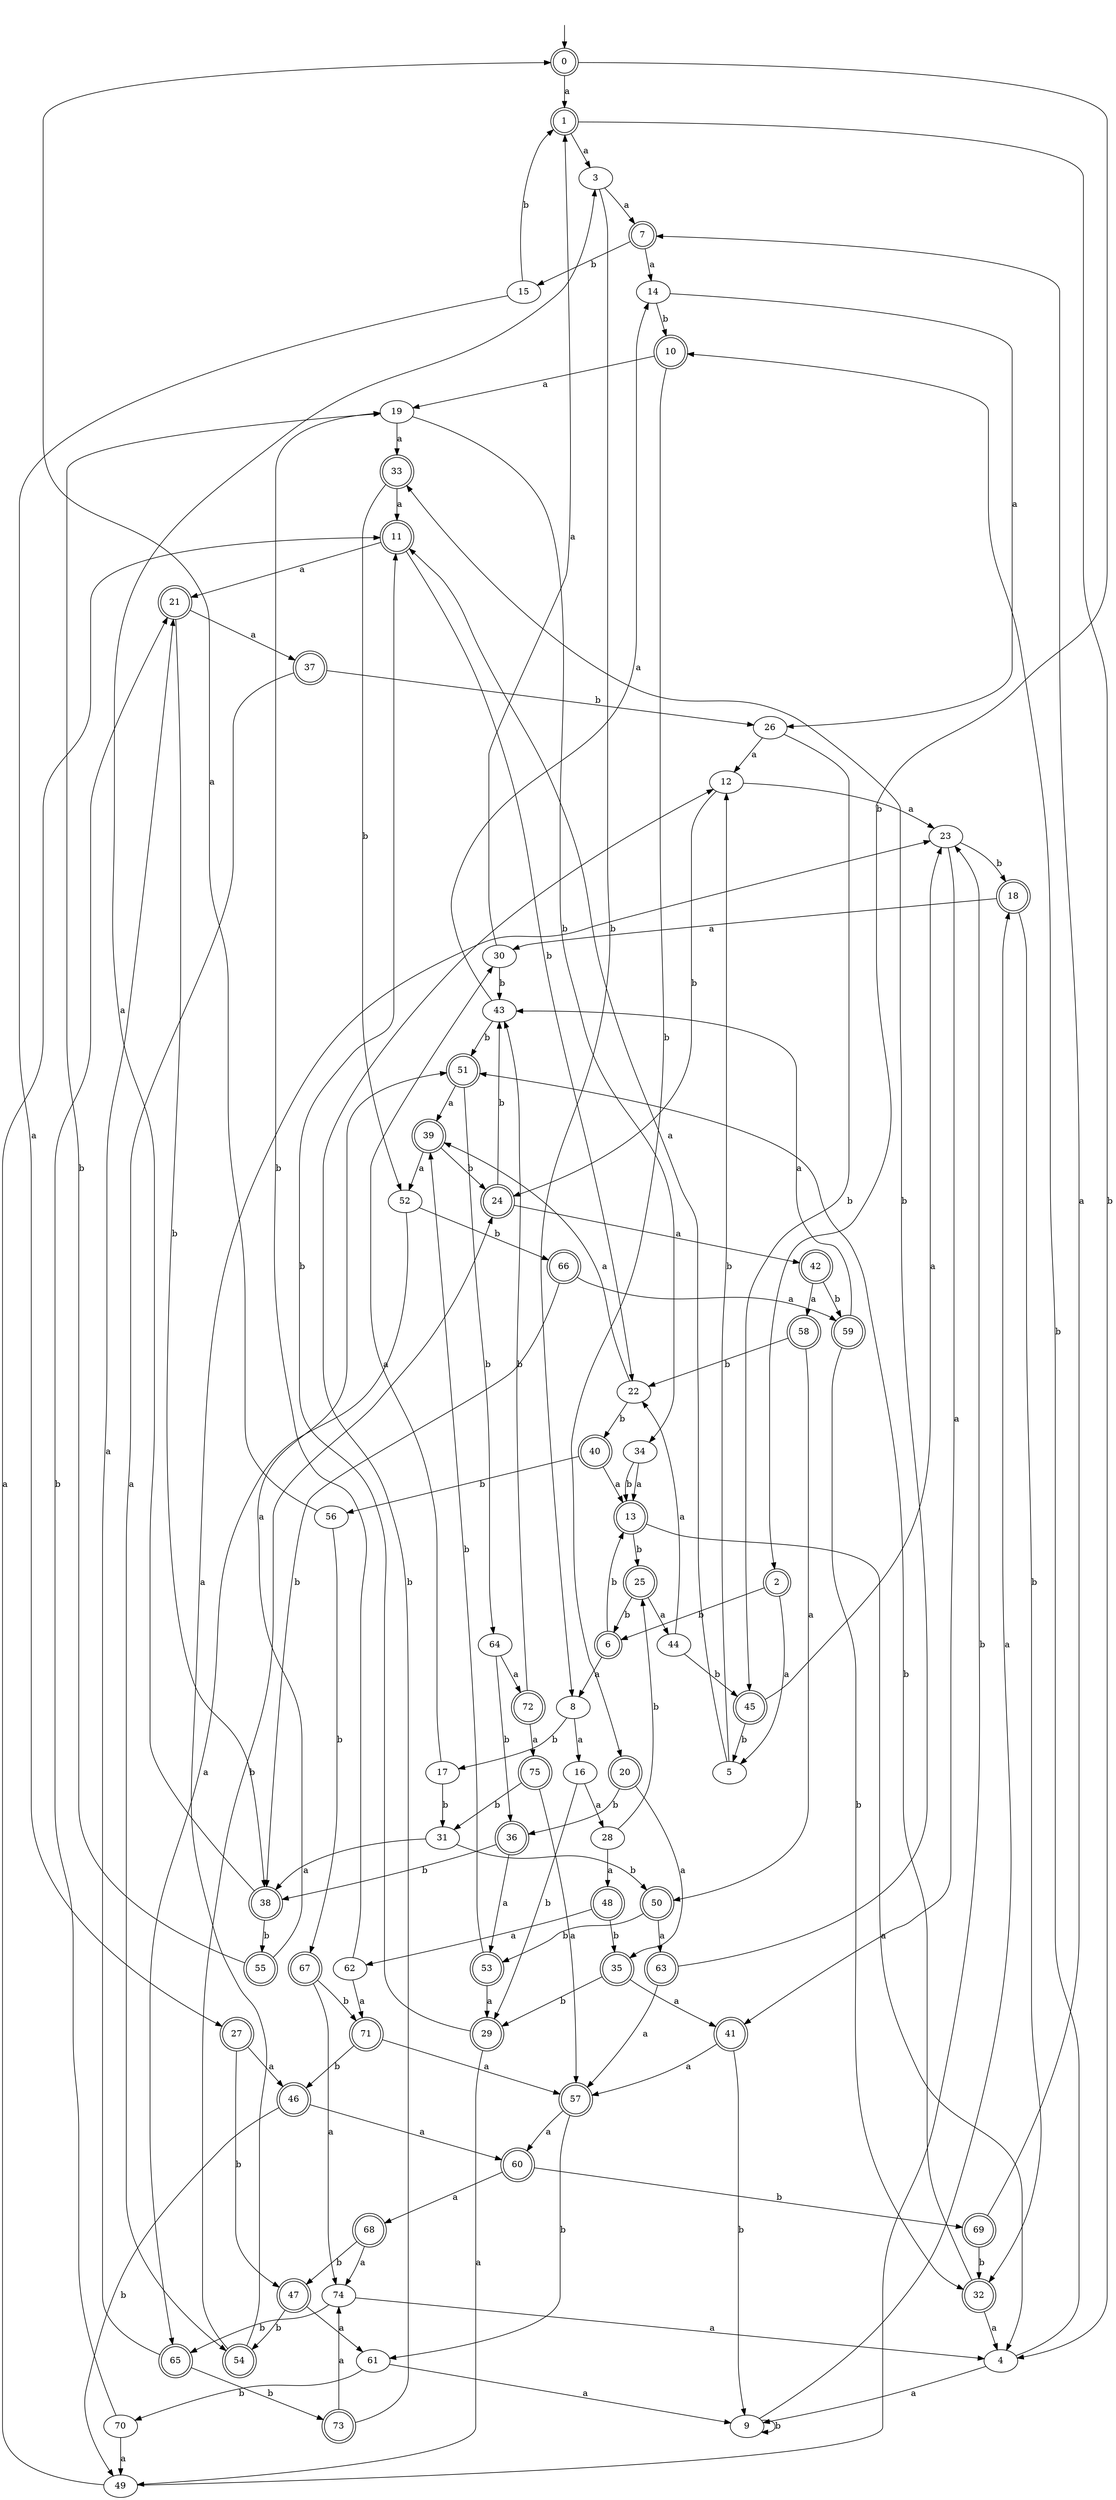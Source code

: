 digraph RandomDFA {
  __start0 [label="", shape=none];
  __start0 -> 0 [label=""];
  0 [shape=circle] [shape=doublecircle]
  0 -> 1 [label="a"]
  0 -> 2 [label="b"]
  1 [shape=doublecircle]
  1 -> 3 [label="a"]
  1 -> 4 [label="b"]
  2 [shape=doublecircle]
  2 -> 5 [label="a"]
  2 -> 6 [label="b"]
  3
  3 -> 7 [label="a"]
  3 -> 8 [label="b"]
  4
  4 -> 9 [label="a"]
  4 -> 10 [label="b"]
  5
  5 -> 11 [label="a"]
  5 -> 12 [label="b"]
  6 [shape=doublecircle]
  6 -> 8 [label="a"]
  6 -> 13 [label="b"]
  7 [shape=doublecircle]
  7 -> 14 [label="a"]
  7 -> 15 [label="b"]
  8
  8 -> 16 [label="a"]
  8 -> 17 [label="b"]
  9
  9 -> 18 [label="a"]
  9 -> 9 [label="b"]
  10 [shape=doublecircle]
  10 -> 19 [label="a"]
  10 -> 20 [label="b"]
  11 [shape=doublecircle]
  11 -> 21 [label="a"]
  11 -> 22 [label="b"]
  12
  12 -> 23 [label="a"]
  12 -> 24 [label="b"]
  13 [shape=doublecircle]
  13 -> 4 [label="a"]
  13 -> 25 [label="b"]
  14
  14 -> 26 [label="a"]
  14 -> 10 [label="b"]
  15
  15 -> 27 [label="a"]
  15 -> 1 [label="b"]
  16
  16 -> 28 [label="a"]
  16 -> 29 [label="b"]
  17
  17 -> 30 [label="a"]
  17 -> 31 [label="b"]
  18 [shape=doublecircle]
  18 -> 30 [label="a"]
  18 -> 32 [label="b"]
  19
  19 -> 33 [label="a"]
  19 -> 34 [label="b"]
  20 [shape=doublecircle]
  20 -> 35 [label="a"]
  20 -> 36 [label="b"]
  21 [shape=doublecircle]
  21 -> 37 [label="a"]
  21 -> 38 [label="b"]
  22
  22 -> 39 [label="a"]
  22 -> 40 [label="b"]
  23
  23 -> 41 [label="a"]
  23 -> 18 [label="b"]
  24 [shape=doublecircle]
  24 -> 42 [label="a"]
  24 -> 43 [label="b"]
  25 [shape=doublecircle]
  25 -> 44 [label="a"]
  25 -> 6 [label="b"]
  26
  26 -> 12 [label="a"]
  26 -> 45 [label="b"]
  27 [shape=doublecircle]
  27 -> 46 [label="a"]
  27 -> 47 [label="b"]
  28
  28 -> 48 [label="a"]
  28 -> 25 [label="b"]
  29 [shape=doublecircle]
  29 -> 49 [label="a"]
  29 -> 11 [label="b"]
  30
  30 -> 1 [label="a"]
  30 -> 43 [label="b"]
  31
  31 -> 38 [label="a"]
  31 -> 50 [label="b"]
  32 [shape=doublecircle]
  32 -> 4 [label="a"]
  32 -> 51 [label="b"]
  33 [shape=doublecircle]
  33 -> 11 [label="a"]
  33 -> 52 [label="b"]
  34
  34 -> 13 [label="a"]
  34 -> 13 [label="b"]
  35 [shape=doublecircle]
  35 -> 41 [label="a"]
  35 -> 29 [label="b"]
  36 [shape=doublecircle]
  36 -> 53 [label="a"]
  36 -> 38 [label="b"]
  37 [shape=doublecircle]
  37 -> 54 [label="a"]
  37 -> 26 [label="b"]
  38 [shape=doublecircle]
  38 -> 3 [label="a"]
  38 -> 55 [label="b"]
  39 [shape=doublecircle]
  39 -> 52 [label="a"]
  39 -> 24 [label="b"]
  40 [shape=doublecircle]
  40 -> 13 [label="a"]
  40 -> 56 [label="b"]
  41 [shape=doublecircle]
  41 -> 57 [label="a"]
  41 -> 9 [label="b"]
  42 [shape=doublecircle]
  42 -> 58 [label="a"]
  42 -> 59 [label="b"]
  43
  43 -> 14 [label="a"]
  43 -> 51 [label="b"]
  44
  44 -> 22 [label="a"]
  44 -> 45 [label="b"]
  45 [shape=doublecircle]
  45 -> 23 [label="a"]
  45 -> 5 [label="b"]
  46 [shape=doublecircle]
  46 -> 60 [label="a"]
  46 -> 49 [label="b"]
  47 [shape=doublecircle]
  47 -> 61 [label="a"]
  47 -> 54 [label="b"]
  48 [shape=doublecircle]
  48 -> 62 [label="a"]
  48 -> 35 [label="b"]
  49
  49 -> 11 [label="a"]
  49 -> 23 [label="b"]
  50 [shape=doublecircle]
  50 -> 63 [label="a"]
  50 -> 53 [label="b"]
  51 [shape=doublecircle]
  51 -> 39 [label="a"]
  51 -> 64 [label="b"]
  52
  52 -> 65 [label="a"]
  52 -> 66 [label="b"]
  53 [shape=doublecircle]
  53 -> 29 [label="a"]
  53 -> 39 [label="b"]
  54 [shape=doublecircle]
  54 -> 23 [label="a"]
  54 -> 24 [label="b"]
  55 [shape=doublecircle]
  55 -> 51 [label="a"]
  55 -> 19 [label="b"]
  56
  56 -> 0 [label="a"]
  56 -> 67 [label="b"]
  57 [shape=doublecircle]
  57 -> 60 [label="a"]
  57 -> 61 [label="b"]
  58 [shape=doublecircle]
  58 -> 50 [label="a"]
  58 -> 22 [label="b"]
  59 [shape=doublecircle]
  59 -> 43 [label="a"]
  59 -> 32 [label="b"]
  60 [shape=doublecircle]
  60 -> 68 [label="a"]
  60 -> 69 [label="b"]
  61
  61 -> 9 [label="a"]
  61 -> 70 [label="b"]
  62
  62 -> 71 [label="a"]
  62 -> 19 [label="b"]
  63 [shape=doublecircle]
  63 -> 57 [label="a"]
  63 -> 33 [label="b"]
  64
  64 -> 72 [label="a"]
  64 -> 36 [label="b"]
  65 [shape=doublecircle]
  65 -> 21 [label="a"]
  65 -> 73 [label="b"]
  66 [shape=doublecircle]
  66 -> 59 [label="a"]
  66 -> 38 [label="b"]
  67 [shape=doublecircle]
  67 -> 74 [label="a"]
  67 -> 71 [label="b"]
  68 [shape=doublecircle]
  68 -> 74 [label="a"]
  68 -> 47 [label="b"]
  69 [shape=doublecircle]
  69 -> 7 [label="a"]
  69 -> 32 [label="b"]
  70
  70 -> 49 [label="a"]
  70 -> 21 [label="b"]
  71 [shape=doublecircle]
  71 -> 57 [label="a"]
  71 -> 46 [label="b"]
  72 [shape=doublecircle]
  72 -> 75 [label="a"]
  72 -> 43 [label="b"]
  73 [shape=doublecircle]
  73 -> 74 [label="a"]
  73 -> 12 [label="b"]
  74
  74 -> 4 [label="a"]
  74 -> 65 [label="b"]
  75 [shape=doublecircle]
  75 -> 57 [label="a"]
  75 -> 31 [label="b"]
}
